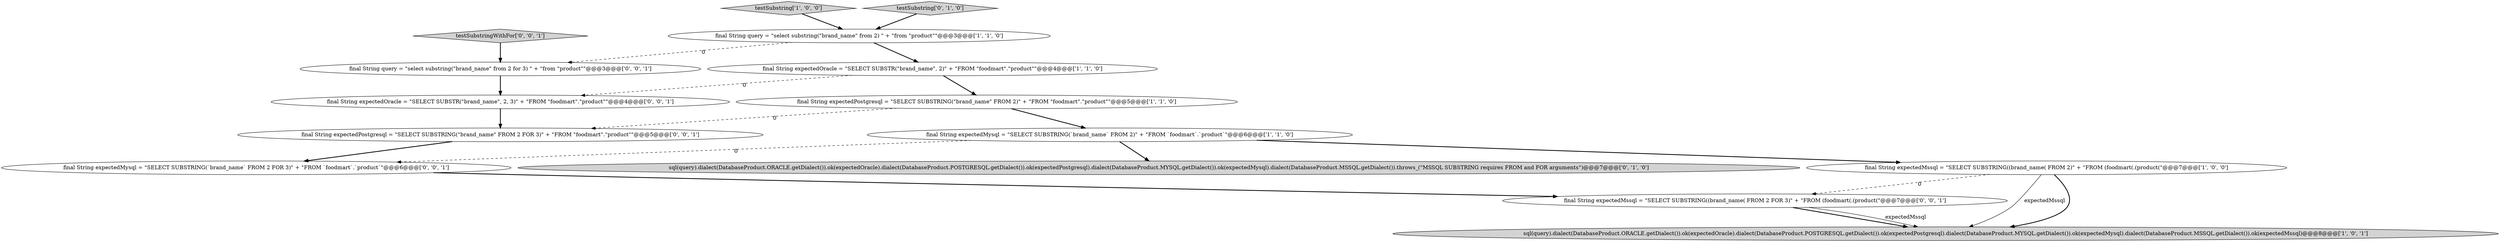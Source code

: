 digraph {
1 [style = filled, label = "final String query = \"select substring(\"brand_name\" from 2) \" + \"from \"product\"\"@@@3@@@['1', '1', '0']", fillcolor = white, shape = ellipse image = "AAA0AAABBB1BBB"];
11 [style = filled, label = "final String expectedMysql = \"SELECT SUBSTRING(`brand_name` FROM 2 FOR 3)\" + \"FROM `foodmart`.`product`\"@@@6@@@['0', '0', '1']", fillcolor = white, shape = ellipse image = "AAA0AAABBB3BBB"];
6 [style = filled, label = "sql(query).dialect(DatabaseProduct.ORACLE.getDialect()).ok(expectedOracle).dialect(DatabaseProduct.POSTGRESQL.getDialect()).ok(expectedPostgresql).dialect(DatabaseProduct.MYSQL.getDialect()).ok(expectedMysql).dialect(DatabaseProduct.MSSQL.getDialect()).ok(expectedMssql)@@@8@@@['1', '0', '1']", fillcolor = lightgray, shape = ellipse image = "AAA0AAABBB1BBB"];
9 [style = filled, label = "final String query = \"select substring(\"brand_name\" from 2 for 3) \" + \"from \"product\"\"@@@3@@@['0', '0', '1']", fillcolor = white, shape = ellipse image = "AAA0AAABBB3BBB"];
7 [style = filled, label = "sql(query).dialect(DatabaseProduct.ORACLE.getDialect()).ok(expectedOracle).dialect(DatabaseProduct.POSTGRESQL.getDialect()).ok(expectedPostgresql).dialect(DatabaseProduct.MYSQL.getDialect()).ok(expectedMysql).dialect(DatabaseProduct.MSSQL.getDialect()).throws_(\"MSSQL SUBSTRING requires FROM and FOR arguments\")@@@7@@@['0', '1', '0']", fillcolor = lightgray, shape = ellipse image = "AAA0AAABBB2BBB"];
3 [style = filled, label = "final String expectedOracle = \"SELECT SUBSTR(\"brand_name\", 2)\" + \"FROM \"foodmart\".\"product\"\"@@@4@@@['1', '1', '0']", fillcolor = white, shape = ellipse image = "AAA0AAABBB1BBB"];
5 [style = filled, label = "final String expectedMssql = \"SELECT SUBSTRING((brand_name( FROM 2)\" + \"FROM (foodmart(.(product(\"@@@7@@@['1', '0', '0']", fillcolor = white, shape = ellipse image = "AAA0AAABBB1BBB"];
10 [style = filled, label = "final String expectedOracle = \"SELECT SUBSTR(\"brand_name\", 2, 3)\" + \"FROM \"foodmart\".\"product\"\"@@@4@@@['0', '0', '1']", fillcolor = white, shape = ellipse image = "AAA0AAABBB3BBB"];
0 [style = filled, label = "final String expectedPostgresql = \"SELECT SUBSTRING(\"brand_name\" FROM 2)\" + \"FROM \"foodmart\".\"product\"\"@@@5@@@['1', '1', '0']", fillcolor = white, shape = ellipse image = "AAA0AAABBB1BBB"];
12 [style = filled, label = "final String expectedPostgresql = \"SELECT SUBSTRING(\"brand_name\" FROM 2 FOR 3)\" + \"FROM \"foodmart\".\"product\"\"@@@5@@@['0', '0', '1']", fillcolor = white, shape = ellipse image = "AAA0AAABBB3BBB"];
13 [style = filled, label = "final String expectedMssql = \"SELECT SUBSTRING((brand_name( FROM 2 FOR 3)\" + \"FROM (foodmart(.(product(\"@@@7@@@['0', '0', '1']", fillcolor = white, shape = ellipse image = "AAA0AAABBB3BBB"];
4 [style = filled, label = "testSubstring['1', '0', '0']", fillcolor = lightgray, shape = diamond image = "AAA0AAABBB1BBB"];
14 [style = filled, label = "testSubstringWithFor['0', '0', '1']", fillcolor = lightgray, shape = diamond image = "AAA0AAABBB3BBB"];
8 [style = filled, label = "testSubstring['0', '1', '0']", fillcolor = lightgray, shape = diamond image = "AAA0AAABBB2BBB"];
2 [style = filled, label = "final String expectedMysql = \"SELECT SUBSTRING(`brand_name` FROM 2)\" + \"FROM `foodmart`.`product`\"@@@6@@@['1', '1', '0']", fillcolor = white, shape = ellipse image = "AAA0AAABBB1BBB"];
5->13 [style = dashed, label="0"];
2->7 [style = bold, label=""];
1->9 [style = dashed, label="0"];
2->5 [style = bold, label=""];
3->10 [style = dashed, label="0"];
13->6 [style = bold, label=""];
14->9 [style = bold, label=""];
4->1 [style = bold, label=""];
5->6 [style = solid, label="expectedMssql"];
10->12 [style = bold, label=""];
8->1 [style = bold, label=""];
1->3 [style = bold, label=""];
3->0 [style = bold, label=""];
11->13 [style = bold, label=""];
12->11 [style = bold, label=""];
2->11 [style = dashed, label="0"];
0->2 [style = bold, label=""];
13->6 [style = solid, label="expectedMssql"];
5->6 [style = bold, label=""];
9->10 [style = bold, label=""];
0->12 [style = dashed, label="0"];
}
